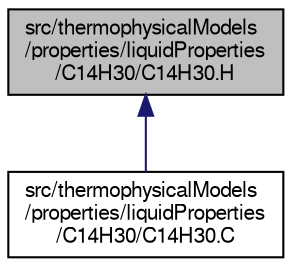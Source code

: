 digraph "src/thermophysicalModels/properties/liquidProperties/C14H30/C14H30.H"
{
  bgcolor="transparent";
  edge [fontname="FreeSans",fontsize="10",labelfontname="FreeSans",labelfontsize="10"];
  node [fontname="FreeSans",fontsize="10",shape=record];
  Node92 [label="src/thermophysicalModels\l/properties/liquidProperties\l/C14H30/C14H30.H",height=0.2,width=0.4,color="black", fillcolor="grey75", style="filled", fontcolor="black"];
  Node92 -> Node93 [dir="back",color="midnightblue",fontsize="10",style="solid",fontname="FreeSans"];
  Node93 [label="src/thermophysicalModels\l/properties/liquidProperties\l/C14H30/C14H30.C",height=0.2,width=0.4,color="black",URL="$a15653.html"];
}
